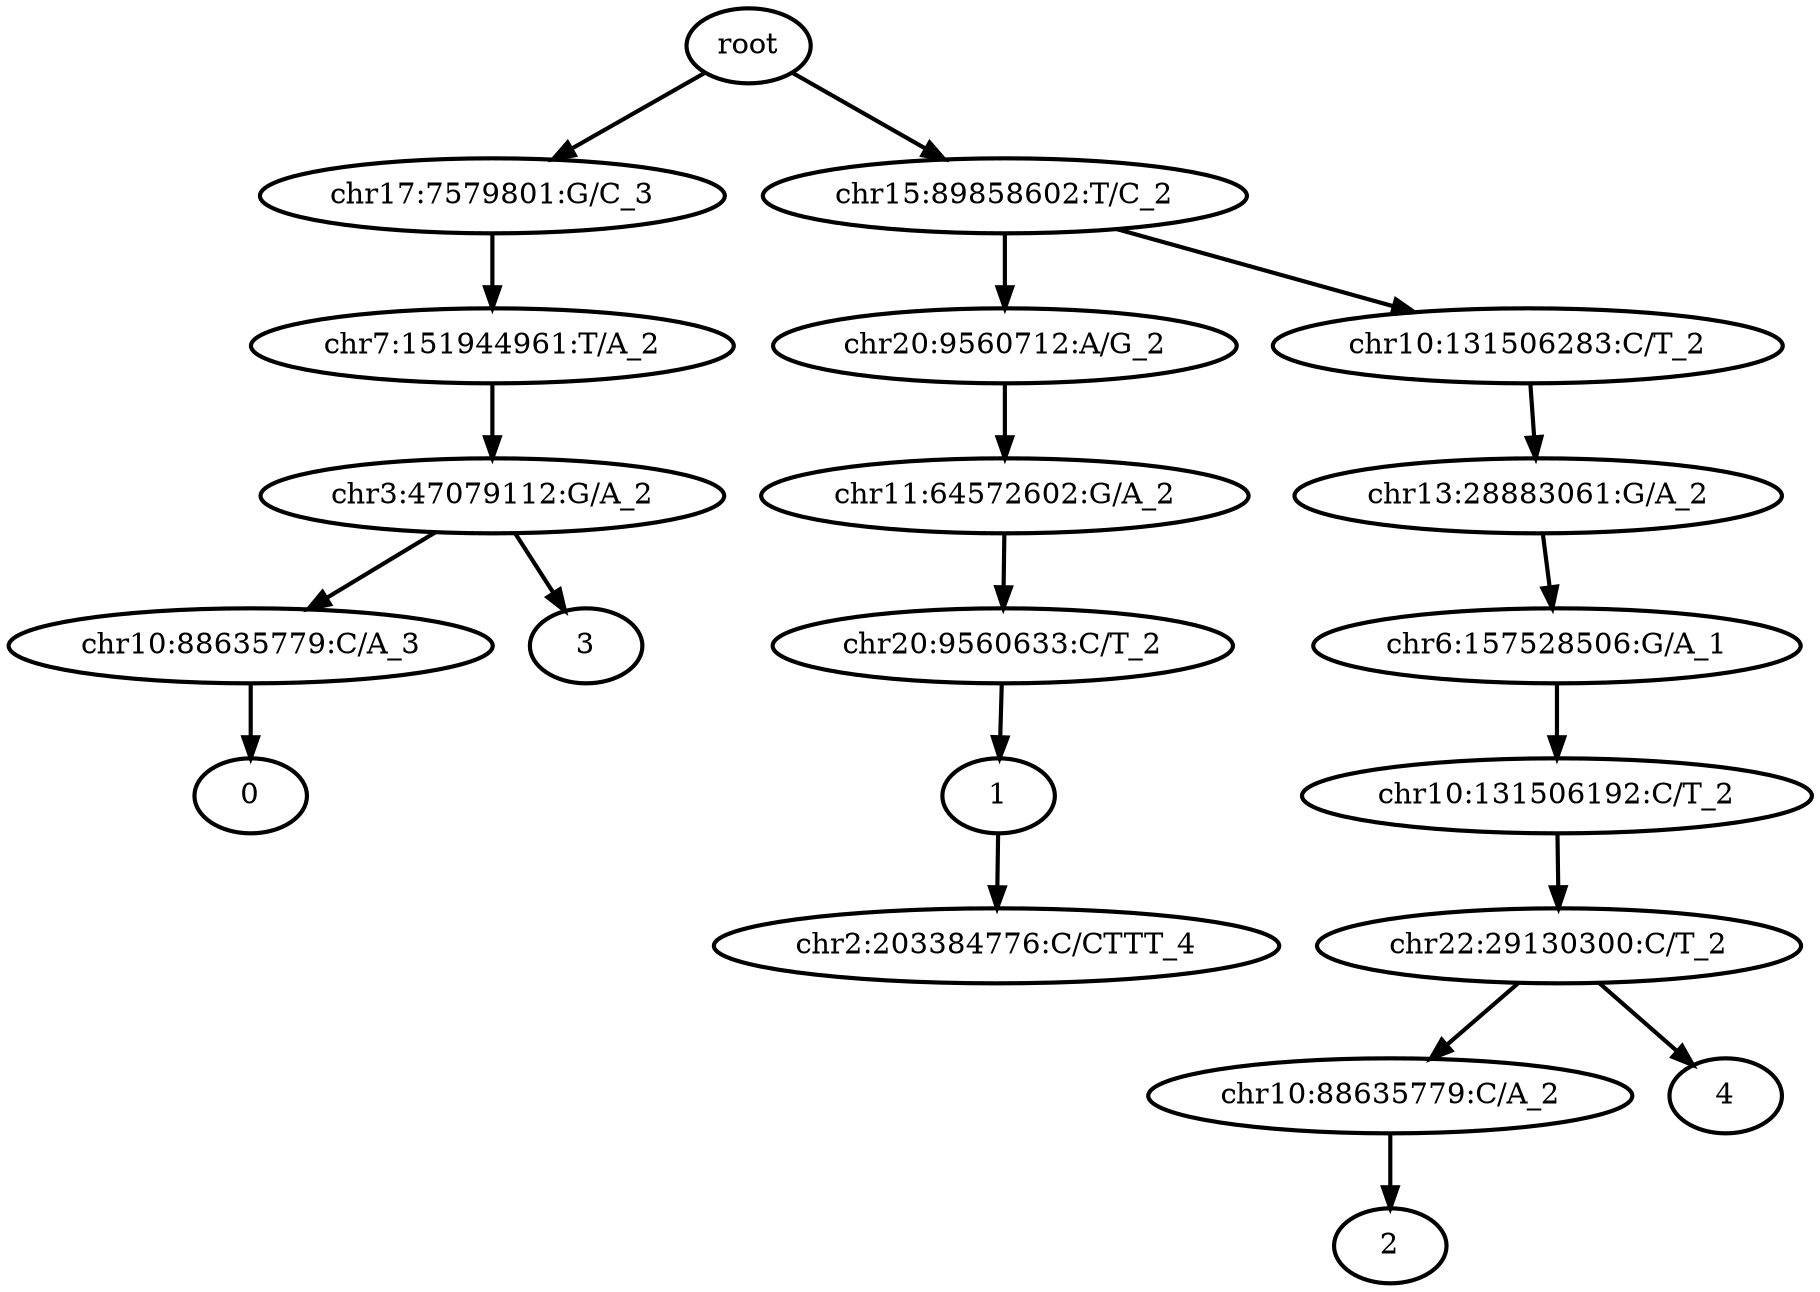 digraph N {
	overlap="false"
	rankdir="TB"
	0 [label="root", style="bold"];
	1 [label="chr17:7579801:G/C_3", style="bold"];
	2 [label="chr7:151944961:T/A_2", style="bold"];
	3 [label="chr3:47079112:G/A_2", style="bold"];
	4 [label="chr10:88635779:C/A_3", style="bold"];
	5 [label="0", style="bold"];
	6 [label="chr15:89858602:T/C_2", style="bold"];
	7 [label="chr20:9560712:A/G_2", style="bold"];
	8 [label="chr11:64572602:G/A_2", style="bold"];
	9 [label="chr20:9560633:C/T_2", style="bold"];
	10 [label="1", style="bold"];
	11 [label="chr10:131506283:C/T_2", style="bold"];
	12 [label="chr13:28883061:G/A_2", style="bold"];
	13 [label="chr6:157528506:G/A_1", style="bold"];
	14 [label="chr10:131506192:C/T_2", style="bold"];
	15 [label="chr22:29130300:C/T_2", style="bold"];
	16 [label="chr10:88635779:C/A_2", style="bold"];
	17 [label="2", style="bold"];
	18 [label="3", style="bold"];
	19 [label="4", style="bold"];
	20 [label="chr2:203384776:C/CTTT_4", style="bold"];
	0 -> 1 [style="bold"];
	0 -> 6 [style="bold"];
	1 -> 2 [style="bold"];
	2 -> 3 [style="bold"];
	3 -> 4 [style="bold"];
	3 -> 18 [style="bold"];
	4 -> 5 [style="bold"];
	6 -> 7 [style="bold"];
	6 -> 11 [style="bold"];
	7 -> 8 [style="bold"];
	8 -> 9 [style="bold"];
	9 -> 10 [style="bold"];
	10 -> 20 [style="bold"];
	11 -> 12 [style="bold"];
	12 -> 13 [style="bold"];
	13 -> 14 [style="bold"];
	14 -> 15 [style="bold"];
	15 -> 16 [style="bold"];
	15 -> 19 [style="bold"];
	16 -> 17 [style="bold"];
}